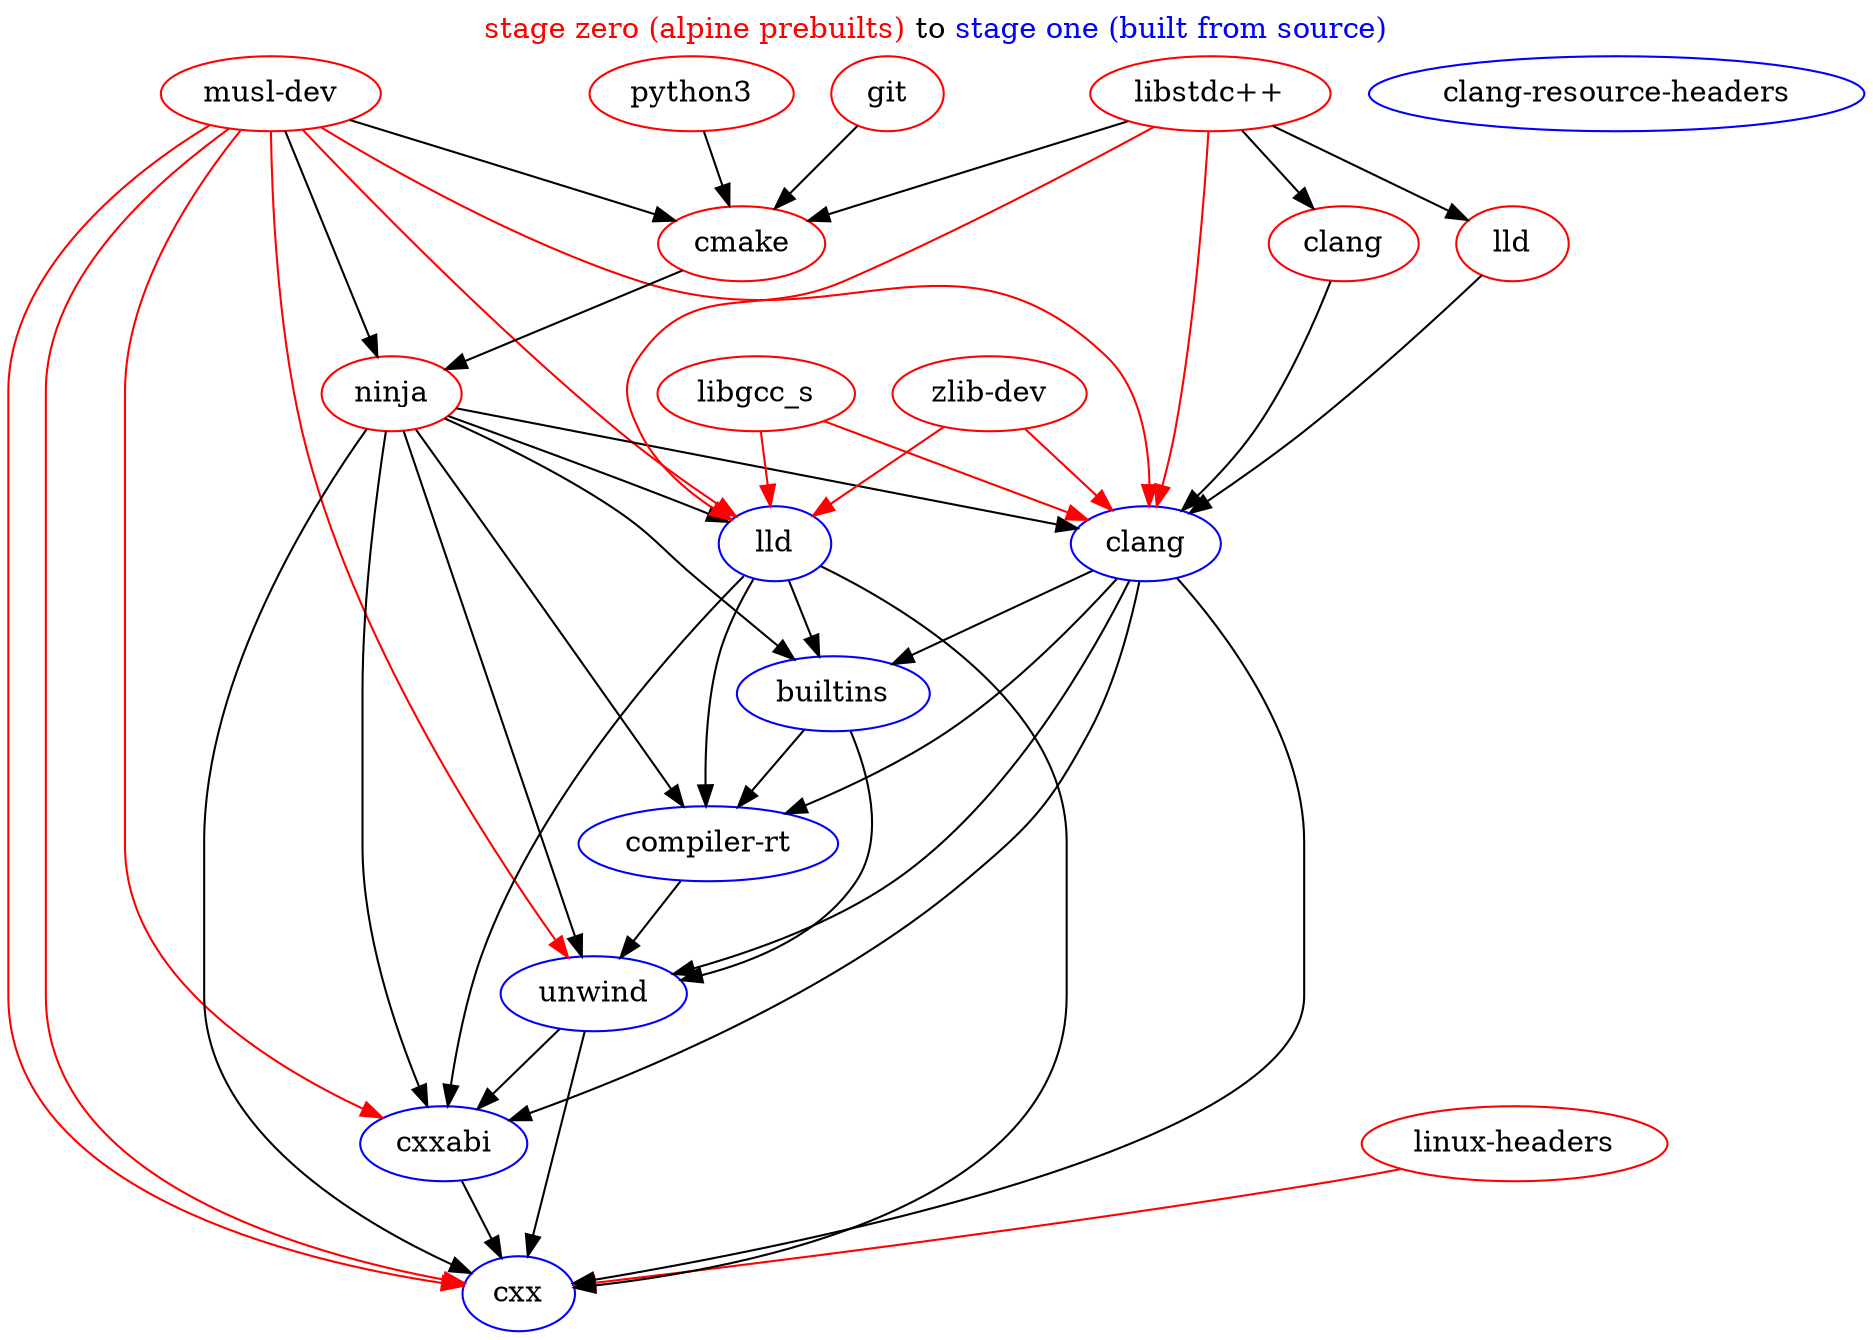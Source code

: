 digraph {
  label=<<FONT COLOR="red">stage zero (alpine prebuilts) </FONT>to <FONT COLOR="blue">stage one (built from source)</FONT>>
  labelloc=t
  // inputs
  stage_zero_clang [label="clang",color=red]
  stage_zero_lld [label="lld",color=red]
  stage_zero_musl [label="musl-dev",color=red]
  stage_zero_cmake [label="cmake",color=red]
  stage_zero_ninja [label="ninja",color=red]
  stage_zero_python [label="python3",color=red]
  stage_zero_zlib [label="zlib-dev",color=red]
  stage_zero_git [label="git",color=red]
  stage_zero_stdcxx [label="libstdc++",color=red]
  stage_zero_kernel [label="linux-headers",color=red]
  stage_zero_gcc [label="libgcc_s",color=red]
  // outputs
  stage_one_builtins [label="builtins",color=blue]
  stage_one_rtlib [label="compiler-rt",color=blue]
  stage_one_unwind [label="unwind",color=blue]
  stage_one_cxxabi [label="cxxabi",color=blue]
  stage_one_cxx [label="cxx",color=blue]
  stage_one_clang [label="clang",color=blue]
  stage_one_lld [label="lld",color=blue]
  r [label="clang-resource-headers",color=blue]
  // dependencies (independent -> dependent)
  stage_one_builtins -> stage_one_rtlib
  stage_one_builtins -> stage_one_unwind
  stage_one_clang -> stage_one_builtins
  stage_one_clang -> stage_one_cxx
  stage_one_clang -> stage_one_cxxabi
  stage_one_clang -> stage_one_rtlib
  stage_one_clang -> stage_one_unwind
  stage_one_cxxabi -> stage_one_cxx
  stage_one_lld -> stage_one_builtins
  stage_one_lld -> stage_one_cxx
  stage_one_lld -> stage_one_cxxabi
  stage_one_lld -> stage_one_rtlib
  stage_one_rtlib -> stage_one_unwind
  stage_one_unwind -> stage_one_cxx
  stage_one_unwind -> stage_one_cxxabi
  stage_zero_clang -> stage_one_clang
  stage_zero_cmake -> stage_zero_ninja
  stage_zero_gcc -> stage_one_clang [color=red]
  stage_zero_gcc -> stage_one_lld [color=red]
  stage_zero_git -> stage_zero_cmake
  stage_zero_kernel -> stage_one_cxx [color=red]
  stage_zero_lld -> stage_one_clang
  stage_zero_musl -> stage_one_clang [color=red]
  stage_zero_musl -> stage_one_cxx [color=red]
  stage_zero_musl -> stage_one_cxx [color=red]
  stage_zero_musl -> stage_one_cxxabi [color=red]
  stage_zero_musl -> stage_one_lld [color=red]
  stage_zero_musl -> stage_one_unwind [color=red]
  stage_zero_musl -> stage_zero_cmake
  stage_zero_musl -> stage_zero_ninja
  stage_zero_ninja -> stage_one_builtins
  stage_zero_ninja -> stage_one_clang
  stage_zero_ninja -> stage_one_cxx
  stage_zero_ninja -> stage_one_cxxabi
  stage_zero_ninja -> stage_one_lld
  stage_zero_ninja -> stage_one_rtlib
  stage_zero_ninja -> stage_one_unwind
  stage_zero_python -> stage_zero_cmake
  stage_zero_stdcxx -> stage_one_clang [color=red]
  stage_zero_stdcxx -> stage_one_lld [color=red]
  stage_zero_stdcxx -> stage_zero_clang
  stage_zero_stdcxx -> stage_zero_cmake
  stage_zero_stdcxx -> stage_zero_lld
  stage_zero_zlib -> stage_one_clang [color=red]
  stage_zero_zlib -> stage_one_lld [color=red]
}
